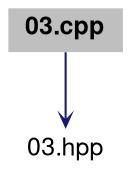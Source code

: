 digraph "03.cpp"
{
 // LATEX_PDF_SIZE
  bgcolor="transparent";
  edge [fontname="Helvetica,Arial,sans-serif",fontsize=15,labelfontsize=15 arrowhead=open arrowtail=open arrowsize=0.5];
  node [fontname="Helvetica,Arial,sans-serif",fontsize=15,fontsize=12 shape=plaintext];
  Node1 [label=<<b>03.cpp</b>>,height=0.2,width=0.4,color="black", fillcolor="grey75", style="filled", fontcolor="black",tooltip="C++03 / C++98."];
  Node1 -> Node2 [color="midnightblue",style="solid"];
  Node2 [label="03.hpp",height=0.2,width=0.4,color="grey75",tooltip=" "];
}
